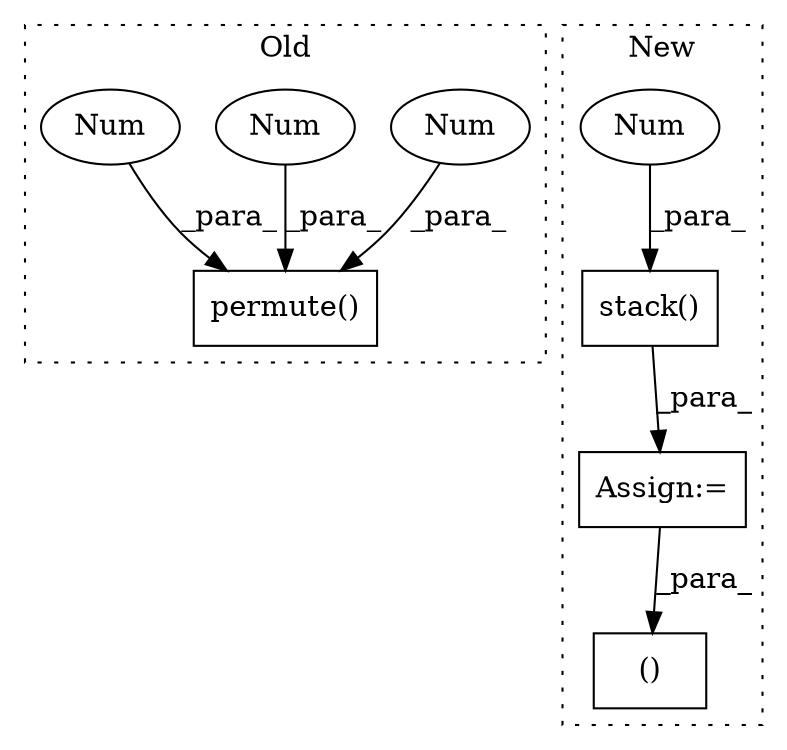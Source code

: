 digraph G {
subgraph cluster0 {
1 [label="permute()" a="75" s="2057,2096" l="29,1" shape="box"];
3 [label="Num" a="76" s="2092" l="1" shape="ellipse"];
4 [label="Num" a="76" s="2086" l="1" shape="ellipse"];
7 [label="Num" a="76" s="2089" l="1" shape="ellipse"];
label = "Old";
style="dotted";
}
subgraph cluster1 {
2 [label="stack()" a="75" s="2603,2630" l="12,1" shape="box"];
5 [label="Assign:=" a="68" s="2600" l="3" shape="box"];
6 [label="()" a="54" s="2670" l="14" shape="box"];
8 [label="Num" a="76" s="2629" l="1" shape="ellipse"];
label = "New";
style="dotted";
}
2 -> 5 [label="_para_"];
3 -> 1 [label="_para_"];
4 -> 1 [label="_para_"];
5 -> 6 [label="_para_"];
7 -> 1 [label="_para_"];
8 -> 2 [label="_para_"];
}